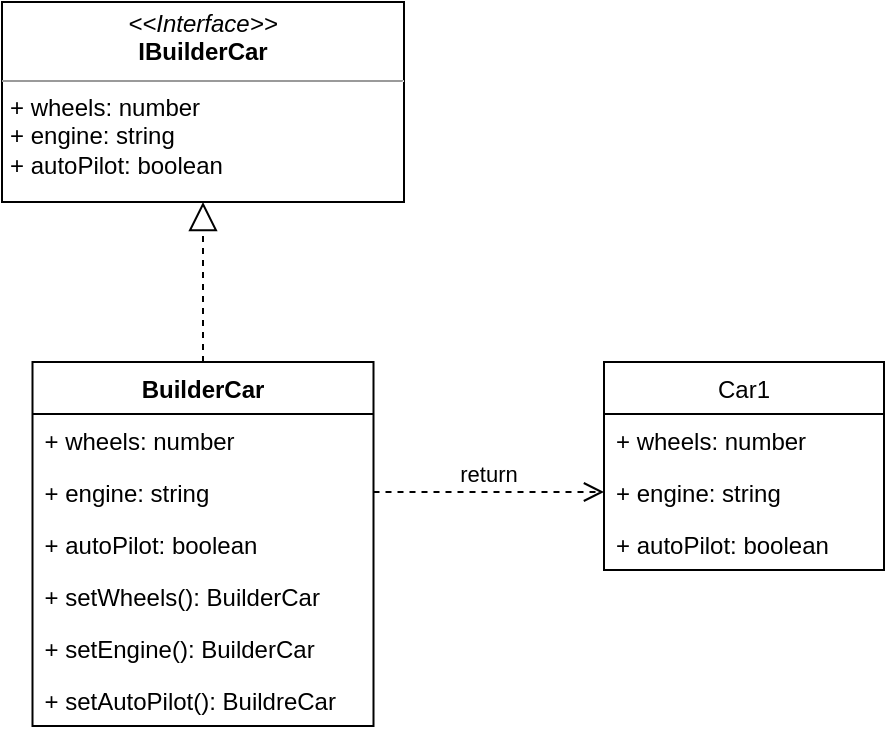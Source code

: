 <mxfile>
    <diagram id="sLgraKbR9EJW8pEHfh0k" name="Page-1">
        <mxGraphModel dx="792" dy="416" grid="1" gridSize="10" guides="1" tooltips="1" connect="1" arrows="1" fold="1" page="1" pageScale="1" pageWidth="827" pageHeight="1169" math="0" shadow="0">
            <root>
                <mxCell id="0"/>
                <mxCell id="1" parent="0"/>
                <mxCell id="FwS-BpIj9YdaiwJeMQFm-13" style="edgeStyle=orthogonalEdgeStyle;rounded=0;orthogonalLoop=1;jettySize=auto;html=1;" parent="1" edge="1">
                    <mxGeometry relative="1" as="geometry">
                        <Array as="points">
                            <mxPoint x="423" y="120"/>
                            <mxPoint x="423" y="120"/>
                        </Array>
                        <mxPoint x="423" y="140" as="sourcePoint"/>
                    </mxGeometry>
                </mxCell>
                <mxCell id="FwS-BpIj9YdaiwJeMQFm-17" style="edgeStyle=orthogonalEdgeStyle;rounded=0;orthogonalLoop=1;jettySize=auto;html=1;entryX=0.5;entryY=1;entryDx=0;entryDy=0;" parent="1" edge="1">
                    <mxGeometry relative="1" as="geometry">
                        <Array as="points">
                            <mxPoint x="660" y="110"/>
                            <mxPoint x="423" y="110"/>
                        </Array>
                        <mxPoint x="423" y="80" as="targetPoint"/>
                    </mxGeometry>
                </mxCell>
                <mxCell id="136" value="&lt;p style=&quot;margin: 0px ; margin-top: 4px ; text-align: center&quot;&gt;&lt;i&gt;&amp;lt;&amp;lt;Interface&amp;gt;&amp;gt;&lt;/i&gt;&lt;br&gt;&lt;b&gt;IBuilderCar&lt;/b&gt;&lt;/p&gt;&lt;hr size=&quot;1&quot;&gt;&lt;p style=&quot;margin: 0px ; margin-left: 4px&quot;&gt;+ wheels: number&lt;br&gt;+ engine: string&lt;/p&gt;&lt;p style=&quot;margin: 0px ; margin-left: 4px&quot;&gt;+ autoPilot: boolean&lt;/p&gt;&lt;p style=&quot;margin: 0px ; margin-left: 4px&quot;&gt;&lt;br&gt;&lt;/p&gt;" style="verticalAlign=top;align=left;overflow=fill;fontSize=12;fontFamily=Helvetica;html=1;" parent="1" vertex="1">
                    <mxGeometry x="319" y="40" width="201" height="100" as="geometry"/>
                </mxCell>
                <mxCell id="137" value="BuilderCar" style="swimlane;fontStyle=1;align=center;verticalAlign=top;childLayout=stackLayout;horizontal=1;startSize=26;horizontalStack=0;resizeParent=1;resizeParentMax=0;resizeLast=0;collapsible=1;marginBottom=0;" parent="1" vertex="1">
                    <mxGeometry x="334.25" y="220" width="170.5" height="182" as="geometry"/>
                </mxCell>
                <mxCell id="176" value="+ wheels: number" style="text;strokeColor=none;fillColor=none;align=left;verticalAlign=top;spacingLeft=4;spacingRight=4;overflow=hidden;rotatable=0;points=[[0,0.5],[1,0.5]];portConstraint=eastwest;" parent="137" vertex="1">
                    <mxGeometry y="26" width="170.5" height="26" as="geometry"/>
                </mxCell>
                <mxCell id="175" value="+ engine: string" style="text;strokeColor=none;fillColor=none;align=left;verticalAlign=top;spacingLeft=4;spacingRight=4;overflow=hidden;rotatable=0;points=[[0,0.5],[1,0.5]];portConstraint=eastwest;" parent="137" vertex="1">
                    <mxGeometry y="52" width="170.5" height="26" as="geometry"/>
                </mxCell>
                <mxCell id="174" value="+ autoPilot: boolean" style="text;strokeColor=none;fillColor=none;align=left;verticalAlign=top;spacingLeft=4;spacingRight=4;overflow=hidden;rotatable=0;points=[[0,0.5],[1,0.5]];portConstraint=eastwest;" parent="137" vertex="1">
                    <mxGeometry y="78" width="170.5" height="26" as="geometry"/>
                </mxCell>
                <mxCell id="140" value="+ setWheels(): BuilderCar" style="text;strokeColor=none;fillColor=none;align=left;verticalAlign=top;spacingLeft=4;spacingRight=4;overflow=hidden;rotatable=0;points=[[0,0.5],[1,0.5]];portConstraint=eastwest;" parent="137" vertex="1">
                    <mxGeometry y="104" width="170.5" height="26" as="geometry"/>
                </mxCell>
                <mxCell id="153" value="+ setEngine(): BuilderCar" style="text;strokeColor=none;fillColor=none;align=left;verticalAlign=top;spacingLeft=4;spacingRight=4;overflow=hidden;rotatable=0;points=[[0,0.5],[1,0.5]];portConstraint=eastwest;" parent="137" vertex="1">
                    <mxGeometry y="130" width="170.5" height="26" as="geometry"/>
                </mxCell>
                <mxCell id="154" value="+ setAutoPilot(): BuildreCar" style="text;strokeColor=none;fillColor=none;align=left;verticalAlign=top;spacingLeft=4;spacingRight=4;overflow=hidden;rotatable=0;points=[[0,0.5],[1,0.5]];portConstraint=eastwest;" parent="137" vertex="1">
                    <mxGeometry y="156" width="170.5" height="26" as="geometry"/>
                </mxCell>
                <mxCell id="167" value="return" style="html=1;verticalAlign=bottom;endArrow=open;dashed=1;endSize=8;exitX=1;exitY=0.5;exitDx=0;exitDy=0;entryX=0;entryY=0.5;entryDx=0;entryDy=0;" parent="1" edge="1" target="172" source="175">
                    <mxGeometry relative="1" as="geometry">
                        <mxPoint x="620" y="259" as="sourcePoint"/>
                        <mxPoint x="504.75" y="259" as="targetPoint"/>
                    </mxGeometry>
                </mxCell>
                <mxCell id="169" value="Car1" style="swimlane;fontStyle=0;childLayout=stackLayout;horizontal=1;startSize=26;fillColor=none;horizontalStack=0;resizeParent=1;resizeParentMax=0;resizeLast=0;collapsible=1;marginBottom=0;" parent="1" vertex="1">
                    <mxGeometry x="620" y="220" width="140" height="104" as="geometry"/>
                </mxCell>
                <mxCell id="171" value="+ wheels: number" style="text;strokeColor=none;fillColor=none;align=left;verticalAlign=top;spacingLeft=4;spacingRight=4;overflow=hidden;rotatable=0;points=[[0,0.5],[1,0.5]];portConstraint=eastwest;" parent="169" vertex="1">
                    <mxGeometry y="26" width="140" height="26" as="geometry"/>
                </mxCell>
                <mxCell id="172" value="+ engine: string" style="text;strokeColor=none;fillColor=none;align=left;verticalAlign=top;spacingLeft=4;spacingRight=4;overflow=hidden;rotatable=0;points=[[0,0.5],[1,0.5]];portConstraint=eastwest;" parent="169" vertex="1">
                    <mxGeometry y="52" width="140" height="26" as="geometry"/>
                </mxCell>
                <mxCell id="173" value="+ autoPilot: boolean" style="text;strokeColor=none;fillColor=none;align=left;verticalAlign=top;spacingLeft=4;spacingRight=4;overflow=hidden;rotatable=0;points=[[0,0.5],[1,0.5]];portConstraint=eastwest;" parent="169" vertex="1">
                    <mxGeometry y="78" width="140" height="26" as="geometry"/>
                </mxCell>
                <mxCell id="177" value="" style="endArrow=block;dashed=1;endFill=0;endSize=12;html=1;entryX=0.5;entryY=1;entryDx=0;entryDy=0;exitX=0.5;exitY=0;exitDx=0;exitDy=0;" edge="1" parent="1" source="137" target="136">
                    <mxGeometry width="160" relative="1" as="geometry">
                        <mxPoint x="320" y="220" as="sourcePoint"/>
                        <mxPoint x="480" y="220" as="targetPoint"/>
                    </mxGeometry>
                </mxCell>
            </root>
        </mxGraphModel>
    </diagram>
</mxfile>